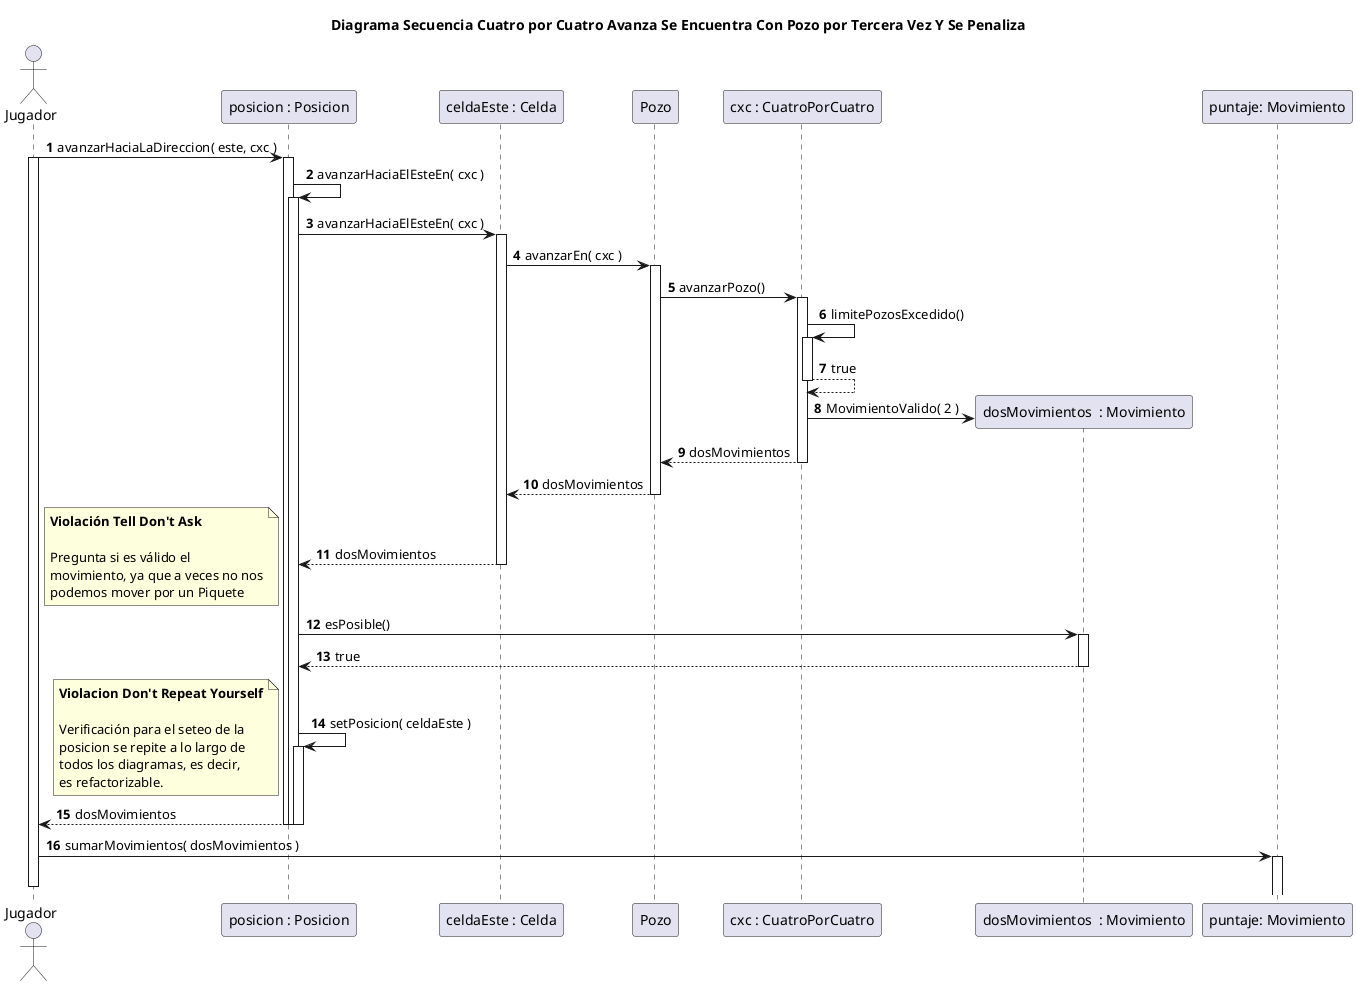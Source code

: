 @startuml
title Diagrama Secuencia Cuatro por Cuatro Avanza Se Encuentra Con Pozo por Tercera Vez Y Se Penaliza

autonumber

actor Jugador

Jugador -> "posicion : Posicion"++: avanzarHaciaLaDireccion( este, cxc )

activate Jugador
"posicion : Posicion" -> "posicion : Posicion"++: avanzarHaciaElEsteEn( cxc )
"posicion : Posicion" -> "celdaEste : Celda"++: avanzarHaciaElEsteEn( cxc )

"celdaEste : Celda" -> Pozo++: avanzarEn( cxc )
Pozo -> "cxc : CuatroPorCuatro"++: avanzarPozo()
"cxc : CuatroPorCuatro" -> "cxc : CuatroPorCuatro"++: limitePozosExcedido()
"cxc : CuatroPorCuatro" --> "cxc : CuatroPorCuatro"--: true
create "dosMovimientos  : Movimiento"
"cxc : CuatroPorCuatro" -> "dosMovimientos  : Movimiento": MovimientoValido( 2 )
"cxc : CuatroPorCuatro" --> Pozo: dosMovimientos
deactivate "cxc : CuatroPorCuatro"
Pozo --> "celdaEste : Celda": dosMovimientos
deactivate Pozo
"celdaEste : Celda" --> "posicion : Posicion": dosMovimientos
deactivate "celdaEste : Celda"

note left
**Violación Tell Don't Ask**

Pregunta si es válido el
movimiento, ya que a veces no nos
podemos mover por un Piquete
end note

"dosMovimientos  : Movimiento" <- "posicion : Posicion"++: esPosible()
"dosMovimientos  : Movimiento" --> "posicion : Posicion": true
deactivate "dosMovimientos  : Movimiento"

"posicion : Posicion" -> "posicion : Posicion"++: setPosicion( celdaEste )

note left
**Violacion Don't Repeat Yourself**

Verificación para el seteo de la
posicion se repite a lo largo de
todos los diagramas, es decir,
es refactorizable.
end note

"posicion : Posicion" --> Jugador--: dosMovimientos
deactivate "posicion : Posicion"
deactivate "posicion : Posicion"
Jugador -> "puntaje: Movimiento"++: sumarMovimientos( dosMovimientos )

deactivate Jugador
@enduml